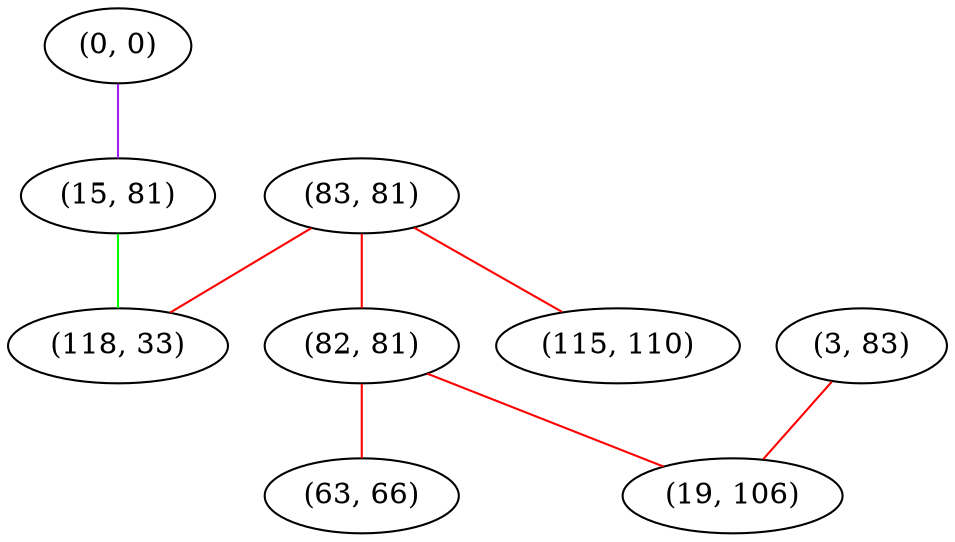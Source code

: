 graph "" {
"(0, 0)";
"(83, 81)";
"(82, 81)";
"(3, 83)";
"(63, 66)";
"(19, 106)";
"(15, 81)";
"(118, 33)";
"(115, 110)";
"(0, 0)" -- "(15, 81)"  [color=purple, key=0, weight=4];
"(83, 81)" -- "(118, 33)"  [color=red, key=0, weight=1];
"(83, 81)" -- "(115, 110)"  [color=red, key=0, weight=1];
"(83, 81)" -- "(82, 81)"  [color=red, key=0, weight=1];
"(82, 81)" -- "(19, 106)"  [color=red, key=0, weight=1];
"(82, 81)" -- "(63, 66)"  [color=red, key=0, weight=1];
"(3, 83)" -- "(19, 106)"  [color=red, key=0, weight=1];
"(15, 81)" -- "(118, 33)"  [color=green, key=0, weight=2];
}
